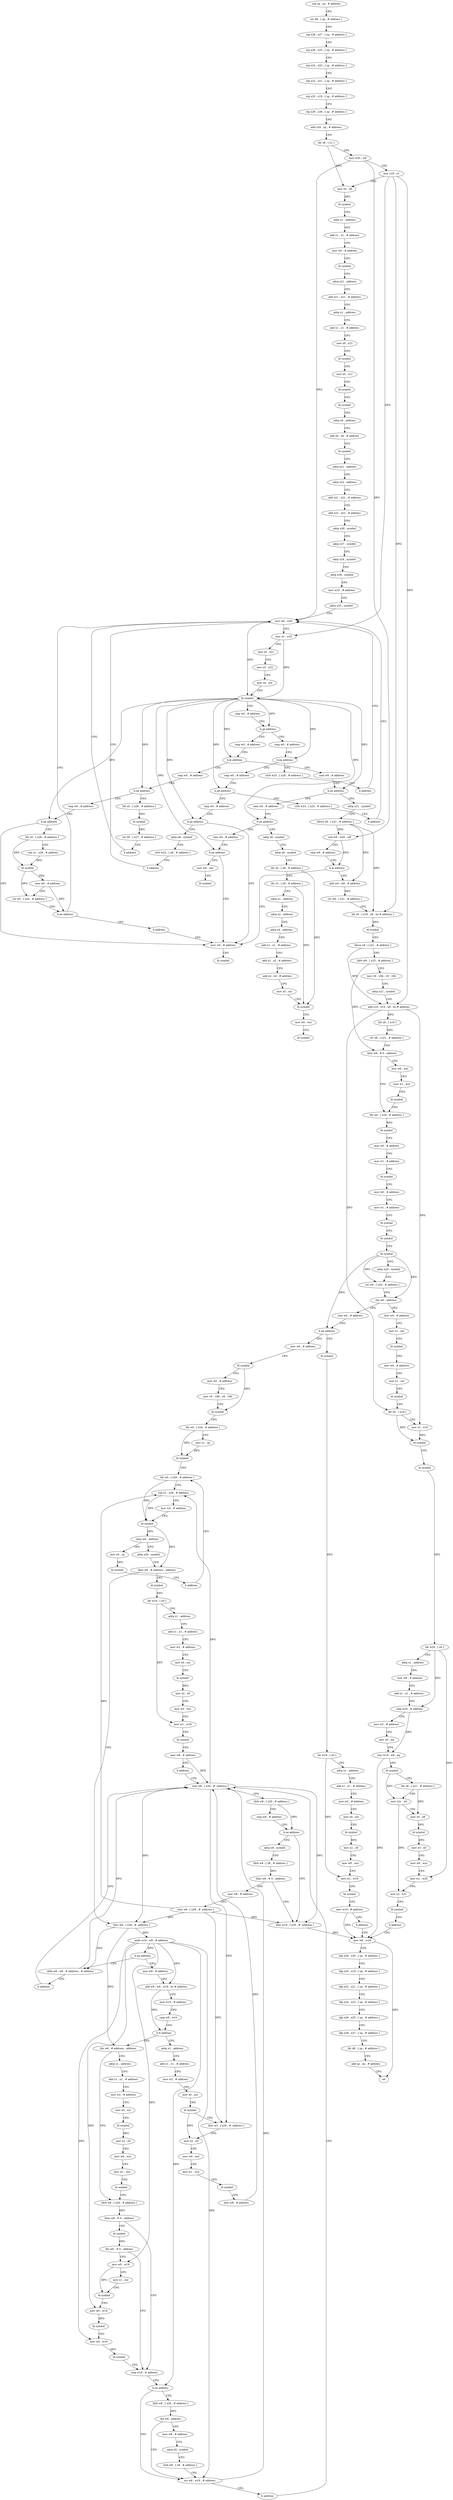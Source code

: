 digraph "func" {
"4202316" [label = "sub sp , sp , # address" ]
"4202320" [label = "str d8 , [ sp , # address ]" ]
"4202324" [label = "stp x28 , x27 , [ sp , # address ]" ]
"4202328" [label = "stp x26 , x25 , [ sp , # address ]" ]
"4202332" [label = "stp x24 , x23 , [ sp , # address ]" ]
"4202336" [label = "stp x22 , x21 , [ sp , # address ]" ]
"4202340" [label = "stp x20 , x19 , [ sp , # address ]" ]
"4202344" [label = "stp x29 , x30 , [ sp , # address ]" ]
"4202348" [label = "add x29 , sp , # address" ]
"4202352" [label = "ldr x8 , [ x1 ]" ]
"4202356" [label = "mov w20 , w0" ]
"4202360" [label = "mov x19 , x1" ]
"4202364" [label = "mov x0 , x8" ]
"4202368" [label = "bl symbol" ]
"4202372" [label = "adrp x1 , address" ]
"4202376" [label = "add x1 , x1 , # address" ]
"4202380" [label = "mov w0 , # address" ]
"4202384" [label = "bl symbol" ]
"4202388" [label = "adrp x21 , address" ]
"4202392" [label = "add x21 , x21 , # address" ]
"4202396" [label = "adrp x1 , address" ]
"4202400" [label = "add x1 , x1 , # address" ]
"4202404" [label = "mov x0 , x21" ]
"4202408" [label = "bl symbol" ]
"4202412" [label = "mov x0 , x21" ]
"4202416" [label = "bl symbol" ]
"4202420" [label = "bl symbol" ]
"4202424" [label = "adrp x0 , address" ]
"4202428" [label = "add x0 , x0 , # address" ]
"4202432" [label = "bl symbol" ]
"4202436" [label = "adrp x21 , address" ]
"4202440" [label = "adrp x22 , address" ]
"4202444" [label = "add x21 , x21 , # address" ]
"4202448" [label = "add x22 , x22 , # address" ]
"4202452" [label = "adrp x26 , symbol" ]
"4202456" [label = "adrp x27 , symbol" ]
"4202460" [label = "adrp x24 , symbol" ]
"4202464" [label = "adrp x28 , symbol" ]
"4202468" [label = "mov w23 , # address" ]
"4202472" [label = "adrp x25 , symbol" ]
"4202476" [label = "mov w0 , w20" ]
"4202540" [label = "cmp w0 , # address" ]
"4202544" [label = "b.eq address" ]
"4202564" [label = "strb w23 , [ x28 , # address ]" ]
"4202548" [label = "cmp w0 , # address" ]
"4202508" [label = "cmp w0 , # address" ]
"4202512" [label = "b.le address" ]
"4202628" [label = "cmn w0 , # address" ]
"4202516" [label = "cmp w0 , # address" ]
"4202568" [label = "b address" ]
"4202552" [label = "b.ne address" ]
"4202608" [label = "cmp w0 , # address" ]
"4202556" [label = "strb w23 , [ x25 , # address ]" ]
"4202632" [label = "b.ne address" ]
"4203352" [label = "cmn w0 , # address" ]
"4202636" [label = "adrp x21 , symbol" ]
"4202520" [label = "b.ne address" ]
"4202572" [label = "cmp w0 , # address" ]
"4202524" [label = "ldr x0 , [ x26 , # address ]" ]
"4202480" [label = "mov x1 , x19" ]
"4202484" [label = "mov x2 , x21" ]
"4202488" [label = "mov x3 , x22" ]
"4202492" [label = "mov x4 , xzr" ]
"4202496" [label = "bl symbol" ]
"4202500" [label = "cmp w0 , # address" ]
"4202504" [label = "b.gt address" ]
"4202612" [label = "b.ne address" ]
"4203432" [label = "mov w0 , # address" ]
"4202616" [label = "adrp x8 , symbol" ]
"4202560" [label = "b address" ]
"4203356" [label = "b.ne address" ]
"4203416" [label = "cmn w0 , # address" ]
"4203360" [label = "adrp x8 , symbol" ]
"4202640" [label = "ldrsw x8 , [ x21 , # address ]" ]
"4202644" [label = "sub w9 , w20 , w8" ]
"4202648" [label = "cmp w9 , # address" ]
"4202652" [label = "b.le address" ]
"4202656" [label = "add w9 , w8 , # address" ]
"4202576" [label = "b.ne address" ]
"4202580" [label = "ldr x0 , [ x26 , # address ]" ]
"4202528" [label = "bl symbol" ]
"4202532" [label = "str d0 , [ x27 , # address ]" ]
"4202536" [label = "b address" ]
"4203436" [label = "bl symbol" ]
"4202620" [label = "strb w23 , [ x8 , # address ]" ]
"4202624" [label = "b address" ]
"4203420" [label = "b.ne address" ]
"4203424" [label = "mov w0 , wzr" ]
"4203364" [label = "adrp x9 , symbol" ]
"4203368" [label = "ldr x0 , [ x8 , # address ]" ]
"4203372" [label = "ldr x3 , [ x9 , # address ]" ]
"4203376" [label = "adrp x1 , address" ]
"4203380" [label = "adrp x2 , address" ]
"4203384" [label = "adrp x4 , address" ]
"4203388" [label = "add x1 , x1 , # address" ]
"4203392" [label = "add x2 , x2 , # address" ]
"4203396" [label = "add x4 , x4 , # address" ]
"4203400" [label = "mov x5 , xzr" ]
"4203404" [label = "bl symbol" ]
"4203408" [label = "mov w0 , wzr" ]
"4203412" [label = "bl symbol" ]
"4202660" [label = "str w9 , [ x21 , # address ]" ]
"4202664" [label = "ldr x0 , [ x19 , x8 , lsl # address ]" ]
"4202668" [label = "bl symbol" ]
"4202672" [label = "ldrsw x8 , [ x21 , # address ]" ]
"4202676" [label = "ldrb w9 , [ x25 , # address ]" ]
"4202680" [label = "mov v8 . 16b , v0 . 16b" ]
"4202684" [label = "adrp x21 , symbol" ]
"4202688" [label = "add x19 , x19 , x8 , lsl # address" ]
"4202692" [label = "ldr x8 , [ x19 ]" ]
"4202696" [label = "str x8 , [ x21 , # address ]" ]
"4202700" [label = "tbnz w9 , # 0 , address" ]
"4202716" [label = "ldr w0 , [ x24 , # address ]" ]
"4202704" [label = "mov w0 , wzr" ]
"4202584" [label = "sub x1 , x29 , # address" ]
"4202588" [label = "bl symbol" ]
"4202592" [label = "cmn w0 , # address" ]
"4202596" [label = "str w0 , [ x24 , # address ]" ]
"4202600" [label = "b.ne address" ]
"4202604" [label = "b address" ]
"4203428" [label = "bl symbol" ]
"4202720" [label = "bl symbol" ]
"4202724" [label = "mov w0 , # address" ]
"4202728" [label = "mov w1 , # address" ]
"4202732" [label = "bl symbol" ]
"4202736" [label = "mov w0 , # address" ]
"4202740" [label = "mov w1 , # address" ]
"4202744" [label = "bl symbol" ]
"4202748" [label = "bl symbol" ]
"4202752" [label = "bl symbol" ]
"4202756" [label = "adrp x20 , symbol" ]
"4202760" [label = "str w0 , [ x20 , # address ]" ]
"4202764" [label = "cbz w0 , address" ]
"4202828" [label = "mov w0 , # address" ]
"4202768" [label = "cmn w0 , # address" ]
"4202708" [label = "mov w1 , wzr" ]
"4202712" [label = "bl symbol" ]
"4202832" [label = "mov x1 , xzr" ]
"4202836" [label = "bl symbol" ]
"4202840" [label = "mov w0 , # address" ]
"4202844" [label = "mov x1 , xzr" ]
"4202848" [label = "bl symbol" ]
"4202852" [label = "ldr x0 , [ x19 ]" ]
"4202856" [label = "mov x1 , x19" ]
"4202860" [label = "bl symbol" ]
"4202864" [label = "bl symbol" ]
"4202868" [label = "ldr w20 , [ x0 ]" ]
"4202872" [label = "adrp x1 , address" ]
"4202876" [label = "mov w8 , # address" ]
"4202880" [label = "add x1 , x1 , # address" ]
"4202884" [label = "cmp w20 , # address" ]
"4202888" [label = "mov w2 , # address" ]
"4202892" [label = "mov x0 , xzr" ]
"4202896" [label = "cinc w19 , w8 , eq" ]
"4202900" [label = "bl symbol" ]
"4202904" [label = "ldr x8 , [ x21 , # address ]" ]
"4202908" [label = "mov x21 , x0" ]
"4202912" [label = "mov x0 , x8" ]
"4202916" [label = "bl symbol" ]
"4202920" [label = "mov x3 , x0" ]
"4202924" [label = "mov w0 , wzr" ]
"4202928" [label = "mov w1 , w20" ]
"4202932" [label = "mov x2 , x21" ]
"4202936" [label = "bl symbol" ]
"4202940" [label = "b address" ]
"4203312" [label = "mov w0 , w19" ]
"4202772" [label = "b.ne address" ]
"4202944" [label = "mov w0 , # address" ]
"4202776" [label = "bl symbol" ]
"4203316" [label = "ldp x29 , x30 , [ sp , # address ]" ]
"4203320" [label = "ldp x20 , x19 , [ sp , # address ]" ]
"4203324" [label = "ldp x22 , x21 , [ sp , # address ]" ]
"4203328" [label = "ldp x24 , x23 , [ sp , # address ]" ]
"4203332" [label = "ldp x26 , x25 , [ sp , # address ]" ]
"4203336" [label = "ldp x28 , x27 , [ sp , # address ]" ]
"4203340" [label = "ldr d8 , [ sp , # address ]" ]
"4203344" [label = "add sp , sp , # address" ]
"4203348" [label = "ret" ]
"4202948" [label = "bl symbol" ]
"4202952" [label = "mov w0 , # address" ]
"4202956" [label = "mov v0 . 16b , v8 . 16b" ]
"4202960" [label = "bl symbol" ]
"4202964" [label = "ldr w0 , [ x24 , # address ]" ]
"4202968" [label = "mov x1 , sp" ]
"4202972" [label = "bl symbol" ]
"4202976" [label = "ldr w0 , [ x20 , # address ]" ]
"4202780" [label = "ldr w19 , [ x0 ]" ]
"4202784" [label = "adrp x1 , address" ]
"4202788" [label = "add x1 , x1 , # address" ]
"4202792" [label = "mov w2 , # address" ]
"4202796" [label = "mov x0 , xzr" ]
"4202800" [label = "bl symbol" ]
"4202804" [label = "mov x2 , x0" ]
"4202808" [label = "mov w0 , wzr" ]
"4202812" [label = "mov w1 , w19" ]
"4202816" [label = "bl symbol" ]
"4202820" [label = "mov w19 , # address" ]
"4202824" [label = "b address" ]
"4203008" [label = "adrp x20 , symbol" ]
"4203012" [label = "tbnz w0 , # address , address" ]
"4203168" [label = "bl symbol" ]
"4203016" [label = "ldur w8 , [ x29 , #- address ]" ]
"4202996" [label = "mov x0 , sp" ]
"4203000" [label = "bl symbol" ]
"4203004" [label = "b address" ]
"4203172" [label = "ldr w19 , [ x0 ]" ]
"4203176" [label = "adrp x1 , address" ]
"4203180" [label = "add x1 , x1 , # address" ]
"4203184" [label = "mov w2 , # address" ]
"4203188" [label = "mov x0 , xzr" ]
"4203192" [label = "bl symbol" ]
"4203196" [label = "mov x2 , x0" ]
"4203200" [label = "mov w0 , wzr" ]
"4203204" [label = "mov w1 , w19" ]
"4203208" [label = "bl symbol" ]
"4203212" [label = "mov w8 , # address" ]
"4203216" [label = "b address" ]
"4203272" [label = "stur w8 , [ x29 , #- address ]" ]
"4203020" [label = "ands w19 , w8 , # address" ]
"4203024" [label = "b.eq address" ]
"4203220" [label = "ubfx w8 , w8 , # address , # address" ]
"4203028" [label = "mov w9 , # address" ]
"4202980" [label = "sub x1 , x29 , # address" ]
"4202984" [label = "mov w2 , # address" ]
"4202988" [label = "bl symbol" ]
"4202992" [label = "cbnz w0 , address" ]
"4203276" [label = "ldrb w8 , [ x20 , # address ]" ]
"4203280" [label = "cmp w8 , # address" ]
"4203284" [label = "b.ne address" ]
"4203308" [label = "ldur w19 , [ x29 , #- address ]" ]
"4203288" [label = "adrp x8 , symbol" ]
"4203224" [label = "b address" ]
"4203032" [label = "add w9 , w9 , w19 , lsl # address" ]
"4203036" [label = "mov w10 , # address" ]
"4203040" [label = "cmp w9 , w10" ]
"4203044" [label = "b.lt address" ]
"4203228" [label = "adrp x1 , address" ]
"4203048" [label = "tbz w8 , # address , address" ]
"4203292" [label = "ldrb w8 , [ x8 , # address ]" ]
"4203296" [label = "tbnz w8 , # 0 , address" ]
"4203300" [label = "mov w8 , # address" ]
"4203232" [label = "add x1 , x1 , # address" ]
"4203236" [label = "mov w2 , # address" ]
"4203240" [label = "mov x0 , xzr" ]
"4203244" [label = "bl symbol" ]
"4203248" [label = "ldur w3 , [ x29 , #- address ]" ]
"4203252" [label = "mov x2 , x0" ]
"4203256" [label = "mov w0 , wzr" ]
"4203260" [label = "mov w1 , wzr" ]
"4203264" [label = "bl symbol" ]
"4203268" [label = "mov w8 , # address" ]
"4203088" [label = "ldrb w8 , [ x20 , # address ]" ]
"4203052" [label = "adrp x1 , address" ]
"4203304" [label = "stur w8 , [ x29 , #- address ]" ]
"4203092" [label = "tbnz w8 , # 0 , address" ]
"4203132" [label = "cmp w19 , # address" ]
"4203096" [label = "bl symbol" ]
"4203056" [label = "add x1 , x1 , # address" ]
"4203060" [label = "mov w2 , # address" ]
"4203064" [label = "mov x0 , xzr" ]
"4203068" [label = "bl symbol" ]
"4203072" [label = "mov x2 , x0" ]
"4203076" [label = "mov w0 , wzr" ]
"4203080" [label = "mov w1 , wzr" ]
"4203084" [label = "bl symbol" ]
"4203136" [label = "b.ne address" ]
"4203160" [label = "orr w8 , w19 , # address" ]
"4203140" [label = "ldrb w8 , [ x20 , # address ]" ]
"4203100" [label = "tbz w0 , # 0 , address" ]
"4203104" [label = "mov w0 , w19" ]
"4203164" [label = "b address" ]
"4203144" [label = "cbz w8 , address" ]
"4203148" [label = "mov w8 , # address" ]
"4203108" [label = "mov x1 , xzr" ]
"4203112" [label = "bl symbol" ]
"4203116" [label = "mov w0 , w19" ]
"4203120" [label = "bl symbol" ]
"4203124" [label = "mov w0 , w19" ]
"4203128" [label = "bl symbol" ]
"4203152" [label = "adrp x9 , symbol" ]
"4203156" [label = "strb w8 , [ x9 , # address ]" ]
"4202316" -> "4202320" [ label = "CFG" ]
"4202320" -> "4202324" [ label = "CFG" ]
"4202324" -> "4202328" [ label = "CFG" ]
"4202328" -> "4202332" [ label = "CFG" ]
"4202332" -> "4202336" [ label = "CFG" ]
"4202336" -> "4202340" [ label = "CFG" ]
"4202340" -> "4202344" [ label = "CFG" ]
"4202344" -> "4202348" [ label = "CFG" ]
"4202348" -> "4202352" [ label = "CFG" ]
"4202352" -> "4202356" [ label = "CFG" ]
"4202352" -> "4202364" [ label = "DFG" ]
"4202356" -> "4202360" [ label = "CFG" ]
"4202356" -> "4202476" [ label = "DFG" ]
"4202356" -> "4202644" [ label = "DFG" ]
"4202360" -> "4202364" [ label = "CFG" ]
"4202360" -> "4202480" [ label = "DFG" ]
"4202360" -> "4202664" [ label = "DFG" ]
"4202360" -> "4202688" [ label = "DFG" ]
"4202364" -> "4202368" [ label = "DFG" ]
"4202368" -> "4202372" [ label = "CFG" ]
"4202372" -> "4202376" [ label = "CFG" ]
"4202376" -> "4202380" [ label = "CFG" ]
"4202380" -> "4202384" [ label = "CFG" ]
"4202384" -> "4202388" [ label = "CFG" ]
"4202388" -> "4202392" [ label = "CFG" ]
"4202392" -> "4202396" [ label = "CFG" ]
"4202396" -> "4202400" [ label = "CFG" ]
"4202400" -> "4202404" [ label = "CFG" ]
"4202404" -> "4202408" [ label = "CFG" ]
"4202408" -> "4202412" [ label = "CFG" ]
"4202412" -> "4202416" [ label = "CFG" ]
"4202416" -> "4202420" [ label = "CFG" ]
"4202420" -> "4202424" [ label = "CFG" ]
"4202424" -> "4202428" [ label = "CFG" ]
"4202428" -> "4202432" [ label = "CFG" ]
"4202432" -> "4202436" [ label = "CFG" ]
"4202436" -> "4202440" [ label = "CFG" ]
"4202440" -> "4202444" [ label = "CFG" ]
"4202444" -> "4202448" [ label = "CFG" ]
"4202448" -> "4202452" [ label = "CFG" ]
"4202452" -> "4202456" [ label = "CFG" ]
"4202456" -> "4202460" [ label = "CFG" ]
"4202460" -> "4202464" [ label = "CFG" ]
"4202464" -> "4202468" [ label = "CFG" ]
"4202468" -> "4202472" [ label = "CFG" ]
"4202472" -> "4202476" [ label = "CFG" ]
"4202476" -> "4202480" [ label = "CFG" ]
"4202476" -> "4202496" [ label = "DFG" ]
"4202540" -> "4202544" [ label = "CFG" ]
"4202544" -> "4202564" [ label = "CFG" ]
"4202544" -> "4202548" [ label = "CFG" ]
"4202564" -> "4202568" [ label = "CFG" ]
"4202548" -> "4202552" [ label = "CFG" ]
"4202508" -> "4202512" [ label = "CFG" ]
"4202512" -> "4202628" [ label = "CFG" ]
"4202512" -> "4202516" [ label = "CFG" ]
"4202628" -> "4202632" [ label = "CFG" ]
"4202516" -> "4202520" [ label = "CFG" ]
"4202568" -> "4202476" [ label = "CFG" ]
"4202552" -> "4202608" [ label = "CFG" ]
"4202552" -> "4202556" [ label = "CFG" ]
"4202608" -> "4202612" [ label = "CFG" ]
"4202556" -> "4202560" [ label = "CFG" ]
"4202632" -> "4203352" [ label = "CFG" ]
"4202632" -> "4202636" [ label = "CFG" ]
"4203352" -> "4203356" [ label = "CFG" ]
"4202636" -> "4202640" [ label = "CFG" ]
"4202520" -> "4202572" [ label = "CFG" ]
"4202520" -> "4202524" [ label = "CFG" ]
"4202572" -> "4202576" [ label = "CFG" ]
"4202524" -> "4202528" [ label = "DFG" ]
"4202480" -> "4202484" [ label = "CFG" ]
"4202480" -> "4202496" [ label = "DFG" ]
"4202484" -> "4202488" [ label = "CFG" ]
"4202488" -> "4202492" [ label = "CFG" ]
"4202492" -> "4202496" [ label = "CFG" ]
"4202496" -> "4202500" [ label = "CFG" ]
"4202496" -> "4202504" [ label = "DFG" ]
"4202496" -> "4202544" [ label = "DFG" ]
"4202496" -> "4202512" [ label = "DFG" ]
"4202496" -> "4202552" [ label = "DFG" ]
"4202496" -> "4202632" [ label = "DFG" ]
"4202496" -> "4202520" [ label = "DFG" ]
"4202496" -> "4202612" [ label = "DFG" ]
"4202496" -> "4203356" [ label = "DFG" ]
"4202496" -> "4202576" [ label = "DFG" ]
"4202496" -> "4203420" [ label = "DFG" ]
"4202500" -> "4202504" [ label = "CFG" ]
"4202504" -> "4202540" [ label = "CFG" ]
"4202504" -> "4202508" [ label = "CFG" ]
"4202612" -> "4203432" [ label = "CFG" ]
"4202612" -> "4202616" [ label = "CFG" ]
"4203432" -> "4203436" [ label = "CFG" ]
"4202616" -> "4202620" [ label = "CFG" ]
"4202560" -> "4202476" [ label = "CFG" ]
"4203356" -> "4203416" [ label = "CFG" ]
"4203356" -> "4203360" [ label = "CFG" ]
"4203416" -> "4203420" [ label = "CFG" ]
"4203360" -> "4203364" [ label = "CFG" ]
"4202640" -> "4202644" [ label = "DFG" ]
"4202640" -> "4202656" [ label = "DFG" ]
"4202640" -> "4202664" [ label = "DFG" ]
"4202644" -> "4202648" [ label = "CFG" ]
"4202644" -> "4202652" [ label = "DFG" ]
"4202648" -> "4202652" [ label = "CFG" ]
"4202652" -> "4203432" [ label = "CFG" ]
"4202652" -> "4202656" [ label = "CFG" ]
"4202656" -> "4202660" [ label = "DFG" ]
"4202576" -> "4203432" [ label = "CFG" ]
"4202576" -> "4202580" [ label = "CFG" ]
"4202580" -> "4202584" [ label = "CFG" ]
"4202580" -> "4202588" [ label = "DFG" ]
"4202528" -> "4202532" [ label = "DFG" ]
"4202532" -> "4202536" [ label = "CFG" ]
"4202536" -> "4202476" [ label = "CFG" ]
"4202620" -> "4202624" [ label = "CFG" ]
"4202624" -> "4202476" [ label = "CFG" ]
"4203420" -> "4203432" [ label = "CFG" ]
"4203420" -> "4203424" [ label = "CFG" ]
"4203424" -> "4203428" [ label = "CFG" ]
"4203364" -> "4203368" [ label = "CFG" ]
"4203368" -> "4203372" [ label = "CFG" ]
"4203368" -> "4203404" [ label = "DFG" ]
"4203372" -> "4203376" [ label = "CFG" ]
"4203372" -> "4203404" [ label = "DFG" ]
"4203376" -> "4203380" [ label = "CFG" ]
"4203380" -> "4203384" [ label = "CFG" ]
"4203384" -> "4203388" [ label = "CFG" ]
"4203388" -> "4203392" [ label = "CFG" ]
"4203392" -> "4203396" [ label = "CFG" ]
"4203396" -> "4203400" [ label = "CFG" ]
"4203400" -> "4203404" [ label = "CFG" ]
"4203404" -> "4203408" [ label = "CFG" ]
"4203408" -> "4203412" [ label = "CFG" ]
"4202660" -> "4202664" [ label = "CFG" ]
"4202664" -> "4202668" [ label = "DFG" ]
"4202668" -> "4202672" [ label = "CFG" ]
"4202672" -> "4202676" [ label = "CFG" ]
"4202672" -> "4202688" [ label = "DFG" ]
"4202676" -> "4202680" [ label = "CFG" ]
"4202676" -> "4202700" [ label = "DFG" ]
"4202680" -> "4202684" [ label = "CFG" ]
"4202684" -> "4202688" [ label = "CFG" ]
"4202688" -> "4202692" [ label = "DFG" ]
"4202688" -> "4202852" [ label = "DFG" ]
"4202688" -> "4202856" [ label = "DFG" ]
"4202692" -> "4202696" [ label = "DFG" ]
"4202696" -> "4202700" [ label = "CFG" ]
"4202700" -> "4202716" [ label = "CFG" ]
"4202700" -> "4202704" [ label = "CFG" ]
"4202716" -> "4202720" [ label = "DFG" ]
"4202704" -> "4202708" [ label = "CFG" ]
"4202584" -> "4202588" [ label = "DFG" ]
"4202588" -> "4202592" [ label = "DFG" ]
"4202588" -> "4202596" [ label = "DFG" ]
"4202592" -> "4202596" [ label = "CFG" ]
"4202592" -> "4202600" [ label = "DFG" ]
"4202596" -> "4202600" [ label = "CFG" ]
"4202600" -> "4202476" [ label = "CFG" ]
"4202600" -> "4202604" [ label = "CFG" ]
"4202604" -> "4203432" [ label = "CFG" ]
"4202720" -> "4202724" [ label = "CFG" ]
"4202724" -> "4202728" [ label = "CFG" ]
"4202728" -> "4202732" [ label = "CFG" ]
"4202732" -> "4202736" [ label = "CFG" ]
"4202736" -> "4202740" [ label = "CFG" ]
"4202740" -> "4202744" [ label = "CFG" ]
"4202744" -> "4202748" [ label = "CFG" ]
"4202748" -> "4202752" [ label = "CFG" ]
"4202752" -> "4202756" [ label = "CFG" ]
"4202752" -> "4202760" [ label = "DFG" ]
"4202752" -> "4202764" [ label = "DFG" ]
"4202752" -> "4202772" [ label = "DFG" ]
"4202756" -> "4202760" [ label = "CFG" ]
"4202760" -> "4202764" [ label = "CFG" ]
"4202764" -> "4202828" [ label = "CFG" ]
"4202764" -> "4202768" [ label = "CFG" ]
"4202828" -> "4202832" [ label = "CFG" ]
"4202768" -> "4202772" [ label = "CFG" ]
"4202708" -> "4202712" [ label = "CFG" ]
"4202712" -> "4202716" [ label = "CFG" ]
"4202832" -> "4202836" [ label = "CFG" ]
"4202836" -> "4202840" [ label = "CFG" ]
"4202840" -> "4202844" [ label = "CFG" ]
"4202844" -> "4202848" [ label = "CFG" ]
"4202848" -> "4202852" [ label = "CFG" ]
"4202852" -> "4202856" [ label = "CFG" ]
"4202852" -> "4202860" [ label = "DFG" ]
"4202856" -> "4202860" [ label = "DFG" ]
"4202860" -> "4202864" [ label = "CFG" ]
"4202864" -> "4202868" [ label = "DFG" ]
"4202868" -> "4202872" [ label = "CFG" ]
"4202868" -> "4202884" [ label = "DFG" ]
"4202868" -> "4202928" [ label = "DFG" ]
"4202872" -> "4202876" [ label = "CFG" ]
"4202876" -> "4202880" [ label = "CFG" ]
"4202880" -> "4202884" [ label = "CFG" ]
"4202884" -> "4202888" [ label = "CFG" ]
"4202884" -> "4202896" [ label = "DFG" ]
"4202888" -> "4202892" [ label = "CFG" ]
"4202892" -> "4202896" [ label = "CFG" ]
"4202896" -> "4202900" [ label = "CFG" ]
"4202896" -> "4203312" [ label = "DFG" ]
"4202900" -> "4202904" [ label = "CFG" ]
"4202900" -> "4202908" [ label = "DFG" ]
"4202904" -> "4202908" [ label = "CFG" ]
"4202904" -> "4202912" [ label = "DFG" ]
"4202908" -> "4202912" [ label = "CFG" ]
"4202908" -> "4202932" [ label = "DFG" ]
"4202912" -> "4202916" [ label = "DFG" ]
"4202916" -> "4202920" [ label = "DFG" ]
"4202920" -> "4202924" [ label = "CFG" ]
"4202924" -> "4202928" [ label = "CFG" ]
"4202928" -> "4202932" [ label = "CFG" ]
"4202932" -> "4202936" [ label = "CFG" ]
"4202936" -> "4202940" [ label = "CFG" ]
"4202940" -> "4203312" [ label = "CFG" ]
"4203312" -> "4203316" [ label = "CFG" ]
"4203312" -> "4203348" [ label = "DFG" ]
"4202772" -> "4202944" [ label = "CFG" ]
"4202772" -> "4202776" [ label = "CFG" ]
"4202944" -> "4202948" [ label = "CFG" ]
"4202776" -> "4202780" [ label = "DFG" ]
"4203316" -> "4203320" [ label = "CFG" ]
"4203320" -> "4203324" [ label = "CFG" ]
"4203324" -> "4203328" [ label = "CFG" ]
"4203328" -> "4203332" [ label = "CFG" ]
"4203332" -> "4203336" [ label = "CFG" ]
"4203336" -> "4203340" [ label = "CFG" ]
"4203340" -> "4203344" [ label = "CFG" ]
"4203344" -> "4203348" [ label = "CFG" ]
"4202948" -> "4202952" [ label = "CFG" ]
"4202948" -> "4202960" [ label = "DFG" ]
"4202952" -> "4202956" [ label = "CFG" ]
"4202956" -> "4202960" [ label = "CFG" ]
"4202960" -> "4202964" [ label = "CFG" ]
"4202964" -> "4202968" [ label = "CFG" ]
"4202964" -> "4202972" [ label = "DFG" ]
"4202968" -> "4202972" [ label = "DFG" ]
"4202972" -> "4202976" [ label = "CFG" ]
"4202976" -> "4202980" [ label = "CFG" ]
"4202976" -> "4202988" [ label = "DFG" ]
"4202780" -> "4202784" [ label = "CFG" ]
"4202780" -> "4202812" [ label = "DFG" ]
"4202784" -> "4202788" [ label = "CFG" ]
"4202788" -> "4202792" [ label = "CFG" ]
"4202792" -> "4202796" [ label = "CFG" ]
"4202796" -> "4202800" [ label = "CFG" ]
"4202800" -> "4202804" [ label = "DFG" ]
"4202804" -> "4202808" [ label = "CFG" ]
"4202808" -> "4202812" [ label = "CFG" ]
"4202812" -> "4202816" [ label = "CFG" ]
"4202816" -> "4202820" [ label = "CFG" ]
"4202820" -> "4202824" [ label = "CFG" ]
"4202820" -> "4203312" [ label = "DFG" ]
"4202824" -> "4203312" [ label = "CFG" ]
"4203008" -> "4203012" [ label = "CFG" ]
"4203012" -> "4203168" [ label = "CFG" ]
"4203012" -> "4203016" [ label = "CFG" ]
"4203168" -> "4203172" [ label = "DFG" ]
"4203016" -> "4203020" [ label = "DFG" ]
"4203016" -> "4203220" [ label = "DFG" ]
"4203016" -> "4203048" [ label = "DFG" ]
"4202996" -> "4203000" [ label = "DFG" ]
"4203000" -> "4203004" [ label = "CFG" ]
"4203004" -> "4202976" [ label = "CFG" ]
"4203172" -> "4203176" [ label = "CFG" ]
"4203172" -> "4203204" [ label = "DFG" ]
"4203176" -> "4203180" [ label = "CFG" ]
"4203180" -> "4203184" [ label = "CFG" ]
"4203184" -> "4203188" [ label = "CFG" ]
"4203188" -> "4203192" [ label = "CFG" ]
"4203192" -> "4203196" [ label = "DFG" ]
"4203196" -> "4203200" [ label = "CFG" ]
"4203200" -> "4203204" [ label = "CFG" ]
"4203204" -> "4203208" [ label = "CFG" ]
"4203208" -> "4203212" [ label = "CFG" ]
"4203212" -> "4203216" [ label = "CFG" ]
"4203212" -> "4203272" [ label = "DFG" ]
"4203216" -> "4203272" [ label = "CFG" ]
"4203272" -> "4203276" [ label = "CFG" ]
"4203272" -> "4202980" [ label = "DFG" ]
"4203272" -> "4203016" [ label = "DFG" ]
"4203272" -> "4203308" [ label = "DFG" ]
"4203272" -> "4203248" [ label = "DFG" ]
"4203020" -> "4203024" [ label = "DFG" ]
"4203020" -> "4203032" [ label = "DFG" ]
"4203020" -> "4203136" [ label = "DFG" ]
"4203020" -> "4203160" [ label = "DFG" ]
"4203020" -> "4203104" [ label = "DFG" ]
"4203020" -> "4203116" [ label = "DFG" ]
"4203020" -> "4203124" [ label = "DFG" ]
"4203024" -> "4203220" [ label = "CFG" ]
"4203024" -> "4203028" [ label = "CFG" ]
"4203220" -> "4203224" [ label = "CFG" ]
"4203220" -> "4203272" [ label = "DFG" ]
"4203028" -> "4203032" [ label = "CFG" ]
"4202980" -> "4202984" [ label = "CFG" ]
"4202980" -> "4202988" [ label = "DFG" ]
"4202984" -> "4202988" [ label = "CFG" ]
"4202988" -> "4202992" [ label = "DFG" ]
"4202988" -> "4203012" [ label = "DFG" ]
"4202992" -> "4203008" [ label = "CFG" ]
"4202992" -> "4202996" [ label = "CFG" ]
"4203276" -> "4203280" [ label = "CFG" ]
"4203276" -> "4203284" [ label = "DFG" ]
"4203280" -> "4203284" [ label = "CFG" ]
"4203284" -> "4203308" [ label = "CFG" ]
"4203284" -> "4203288" [ label = "CFG" ]
"4203308" -> "4203312" [ label = "DFG" ]
"4203288" -> "4203292" [ label = "CFG" ]
"4203224" -> "4203272" [ label = "CFG" ]
"4203032" -> "4203036" [ label = "CFG" ]
"4203032" -> "4203044" [ label = "DFG" ]
"4203036" -> "4203040" [ label = "CFG" ]
"4203040" -> "4203044" [ label = "CFG" ]
"4203044" -> "4203228" [ label = "CFG" ]
"4203044" -> "4203048" [ label = "CFG" ]
"4203228" -> "4203232" [ label = "CFG" ]
"4203048" -> "4203088" [ label = "CFG" ]
"4203048" -> "4203052" [ label = "CFG" ]
"4203292" -> "4203296" [ label = "DFG" ]
"4203296" -> "4203308" [ label = "CFG" ]
"4203296" -> "4203300" [ label = "CFG" ]
"4203300" -> "4203304" [ label = "CFG" ]
"4203232" -> "4203236" [ label = "CFG" ]
"4203236" -> "4203240" [ label = "CFG" ]
"4203240" -> "4203244" [ label = "CFG" ]
"4203244" -> "4203248" [ label = "CFG" ]
"4203244" -> "4203252" [ label = "DFG" ]
"4203248" -> "4203252" [ label = "CFG" ]
"4203252" -> "4203256" [ label = "CFG" ]
"4203256" -> "4203260" [ label = "CFG" ]
"4203260" -> "4203264" [ label = "CFG" ]
"4203264" -> "4203268" [ label = "CFG" ]
"4203268" -> "4203272" [ label = "DFG" ]
"4203088" -> "4203092" [ label = "DFG" ]
"4203052" -> "4203056" [ label = "CFG" ]
"4203304" -> "4203308" [ label = "DFG" ]
"4203304" -> "4202980" [ label = "DFG" ]
"4203304" -> "4203016" [ label = "DFG" ]
"4203304" -> "4203248" [ label = "DFG" ]
"4203092" -> "4203132" [ label = "CFG" ]
"4203092" -> "4203096" [ label = "CFG" ]
"4203132" -> "4203136" [ label = "CFG" ]
"4203096" -> "4203100" [ label = "DFG" ]
"4203056" -> "4203060" [ label = "CFG" ]
"4203060" -> "4203064" [ label = "CFG" ]
"4203064" -> "4203068" [ label = "CFG" ]
"4203068" -> "4203072" [ label = "DFG" ]
"4203072" -> "4203076" [ label = "CFG" ]
"4203076" -> "4203080" [ label = "CFG" ]
"4203080" -> "4203084" [ label = "CFG" ]
"4203084" -> "4203088" [ label = "CFG" ]
"4203136" -> "4203160" [ label = "CFG" ]
"4203136" -> "4203140" [ label = "CFG" ]
"4203160" -> "4203164" [ label = "CFG" ]
"4203160" -> "4203272" [ label = "DFG" ]
"4203140" -> "4203144" [ label = "DFG" ]
"4203100" -> "4203132" [ label = "CFG" ]
"4203100" -> "4203104" [ label = "CFG" ]
"4203104" -> "4203108" [ label = "CFG" ]
"4203104" -> "4203112" [ label = "DFG" ]
"4203164" -> "4203272" [ label = "CFG" ]
"4203144" -> "4203160" [ label = "CFG" ]
"4203144" -> "4203148" [ label = "CFG" ]
"4203148" -> "4203152" [ label = "CFG" ]
"4203108" -> "4203112" [ label = "CFG" ]
"4203112" -> "4203116" [ label = "CFG" ]
"4203116" -> "4203120" [ label = "DFG" ]
"4203120" -> "4203124" [ label = "CFG" ]
"4203124" -> "4203128" [ label = "DFG" ]
"4203128" -> "4203132" [ label = "CFG" ]
"4203152" -> "4203156" [ label = "CFG" ]
"4203156" -> "4203160" [ label = "CFG" ]
}

